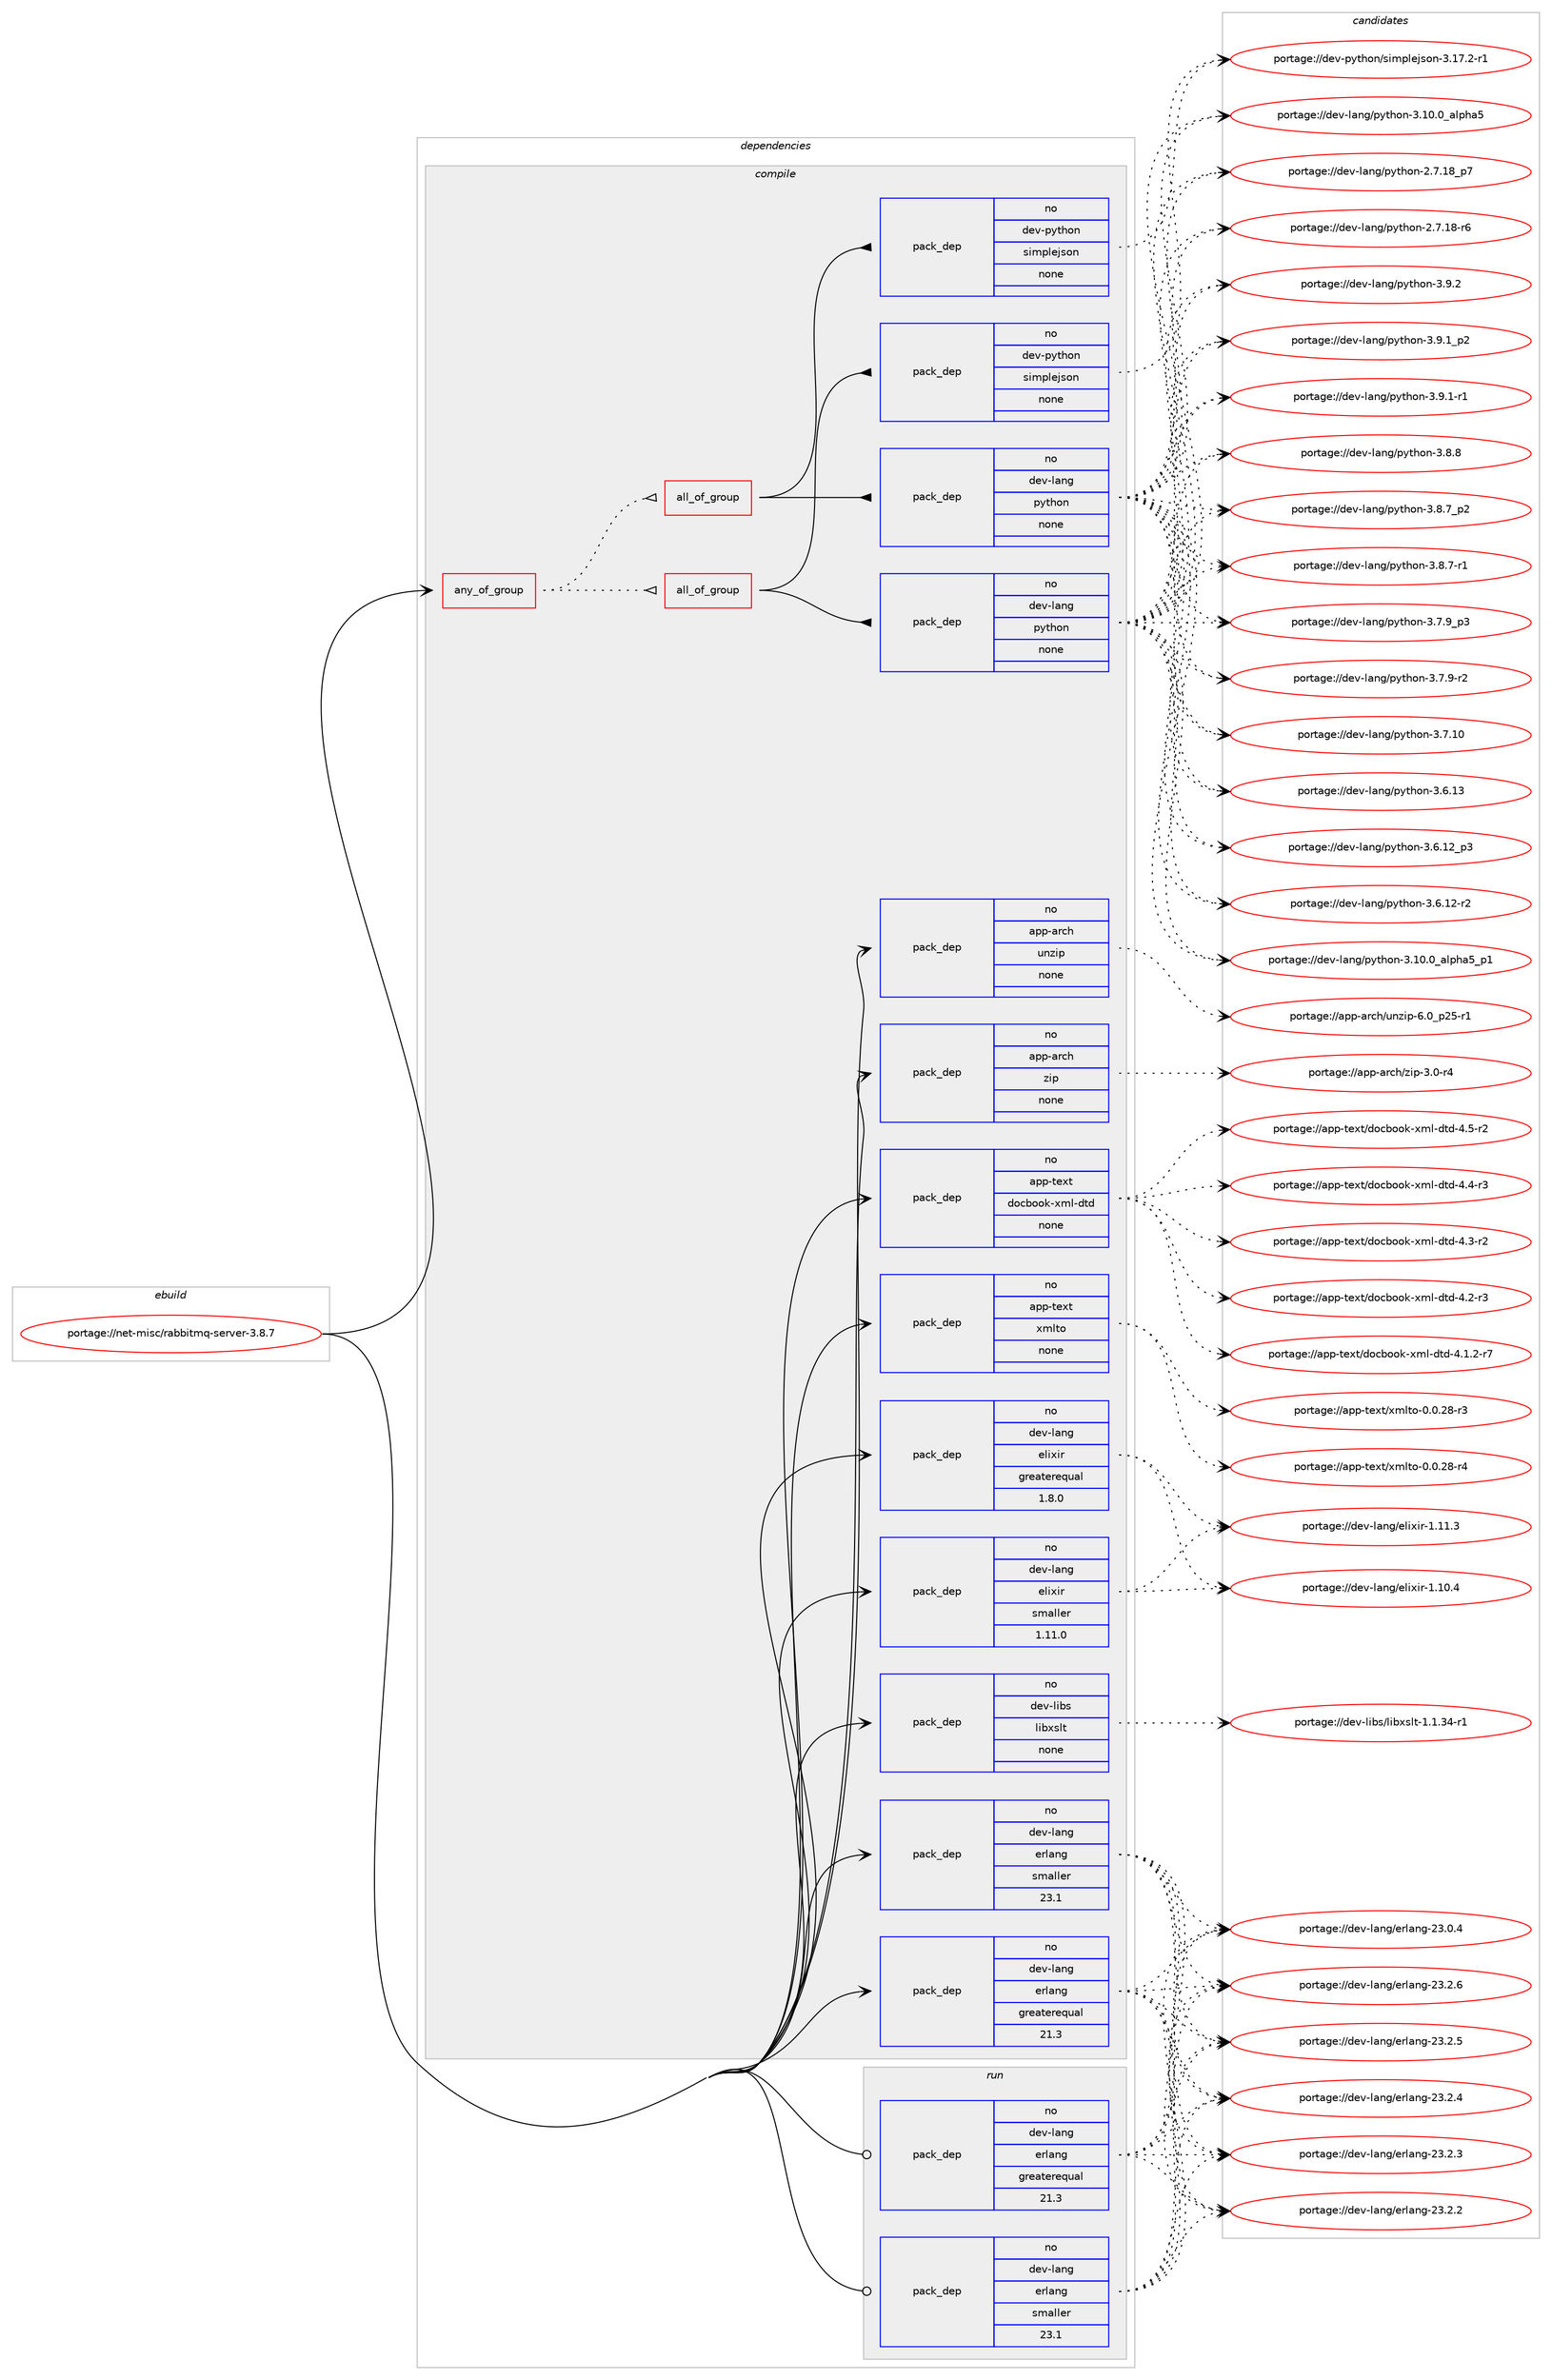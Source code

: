 digraph prolog {

# *************
# Graph options
# *************

newrank=true;
concentrate=true;
compound=true;
graph [rankdir=LR,fontname=Helvetica,fontsize=10,ranksep=1.5];#, ranksep=2.5, nodesep=0.2];
edge  [arrowhead=vee];
node  [fontname=Helvetica,fontsize=10];

# **********
# The ebuild
# **********

subgraph cluster_leftcol {
color=gray;
rank=same;
label=<<i>ebuild</i>>;
id [label="portage://net-misc/rabbitmq-server-3.8.7", color=red, width=4, href="../net-misc/rabbitmq-server-3.8.7.svg"];
}

# ****************
# The dependencies
# ****************

subgraph cluster_midcol {
color=gray;
label=<<i>dependencies</i>>;
subgraph cluster_compile {
fillcolor="#eeeeee";
style=filled;
label=<<i>compile</i>>;
subgraph any76 {
dependency7134 [label=<<TABLE BORDER="0" CELLBORDER="1" CELLSPACING="0" CELLPADDING="4"><TR><TD CELLPADDING="10">any_of_group</TD></TR></TABLE>>, shape=none, color=red];subgraph all12 {
dependency7135 [label=<<TABLE BORDER="0" CELLBORDER="1" CELLSPACING="0" CELLPADDING="4"><TR><TD CELLPADDING="10">all_of_group</TD></TR></TABLE>>, shape=none, color=red];subgraph pack5309 {
dependency7136 [label=<<TABLE BORDER="0" CELLBORDER="1" CELLSPACING="0" CELLPADDING="4" WIDTH="220"><TR><TD ROWSPAN="6" CELLPADDING="30">pack_dep</TD></TR><TR><TD WIDTH="110">no</TD></TR><TR><TD>dev-lang</TD></TR><TR><TD>python</TD></TR><TR><TD>none</TD></TR><TR><TD></TD></TR></TABLE>>, shape=none, color=blue];
}
dependency7135:e -> dependency7136:w [weight=20,style="solid",arrowhead="inv"];
subgraph pack5310 {
dependency7137 [label=<<TABLE BORDER="0" CELLBORDER="1" CELLSPACING="0" CELLPADDING="4" WIDTH="220"><TR><TD ROWSPAN="6" CELLPADDING="30">pack_dep</TD></TR><TR><TD WIDTH="110">no</TD></TR><TR><TD>dev-python</TD></TR><TR><TD>simplejson</TD></TR><TR><TD>none</TD></TR><TR><TD></TD></TR></TABLE>>, shape=none, color=blue];
}
dependency7135:e -> dependency7137:w [weight=20,style="solid",arrowhead="inv"];
}
dependency7134:e -> dependency7135:w [weight=20,style="dotted",arrowhead="oinv"];
subgraph all13 {
dependency7138 [label=<<TABLE BORDER="0" CELLBORDER="1" CELLSPACING="0" CELLPADDING="4"><TR><TD CELLPADDING="10">all_of_group</TD></TR></TABLE>>, shape=none, color=red];subgraph pack5311 {
dependency7139 [label=<<TABLE BORDER="0" CELLBORDER="1" CELLSPACING="0" CELLPADDING="4" WIDTH="220"><TR><TD ROWSPAN="6" CELLPADDING="30">pack_dep</TD></TR><TR><TD WIDTH="110">no</TD></TR><TR><TD>dev-lang</TD></TR><TR><TD>python</TD></TR><TR><TD>none</TD></TR><TR><TD></TD></TR></TABLE>>, shape=none, color=blue];
}
dependency7138:e -> dependency7139:w [weight=20,style="solid",arrowhead="inv"];
subgraph pack5312 {
dependency7140 [label=<<TABLE BORDER="0" CELLBORDER="1" CELLSPACING="0" CELLPADDING="4" WIDTH="220"><TR><TD ROWSPAN="6" CELLPADDING="30">pack_dep</TD></TR><TR><TD WIDTH="110">no</TD></TR><TR><TD>dev-python</TD></TR><TR><TD>simplejson</TD></TR><TR><TD>none</TD></TR><TR><TD></TD></TR></TABLE>>, shape=none, color=blue];
}
dependency7138:e -> dependency7140:w [weight=20,style="solid",arrowhead="inv"];
}
dependency7134:e -> dependency7138:w [weight=20,style="dotted",arrowhead="oinv"];
}
id:e -> dependency7134:w [weight=20,style="solid",arrowhead="vee"];
subgraph pack5313 {
dependency7141 [label=<<TABLE BORDER="0" CELLBORDER="1" CELLSPACING="0" CELLPADDING="4" WIDTH="220"><TR><TD ROWSPAN="6" CELLPADDING="30">pack_dep</TD></TR><TR><TD WIDTH="110">no</TD></TR><TR><TD>app-arch</TD></TR><TR><TD>unzip</TD></TR><TR><TD>none</TD></TR><TR><TD></TD></TR></TABLE>>, shape=none, color=blue];
}
id:e -> dependency7141:w [weight=20,style="solid",arrowhead="vee"];
subgraph pack5314 {
dependency7142 [label=<<TABLE BORDER="0" CELLBORDER="1" CELLSPACING="0" CELLPADDING="4" WIDTH="220"><TR><TD ROWSPAN="6" CELLPADDING="30">pack_dep</TD></TR><TR><TD WIDTH="110">no</TD></TR><TR><TD>app-arch</TD></TR><TR><TD>zip</TD></TR><TR><TD>none</TD></TR><TR><TD></TD></TR></TABLE>>, shape=none, color=blue];
}
id:e -> dependency7142:w [weight=20,style="solid",arrowhead="vee"];
subgraph pack5315 {
dependency7143 [label=<<TABLE BORDER="0" CELLBORDER="1" CELLSPACING="0" CELLPADDING="4" WIDTH="220"><TR><TD ROWSPAN="6" CELLPADDING="30">pack_dep</TD></TR><TR><TD WIDTH="110">no</TD></TR><TR><TD>app-text</TD></TR><TR><TD>docbook-xml-dtd</TD></TR><TR><TD>none</TD></TR><TR><TD></TD></TR></TABLE>>, shape=none, color=blue];
}
id:e -> dependency7143:w [weight=20,style="solid",arrowhead="vee"];
subgraph pack5316 {
dependency7144 [label=<<TABLE BORDER="0" CELLBORDER="1" CELLSPACING="0" CELLPADDING="4" WIDTH="220"><TR><TD ROWSPAN="6" CELLPADDING="30">pack_dep</TD></TR><TR><TD WIDTH="110">no</TD></TR><TR><TD>app-text</TD></TR><TR><TD>xmlto</TD></TR><TR><TD>none</TD></TR><TR><TD></TD></TR></TABLE>>, shape=none, color=blue];
}
id:e -> dependency7144:w [weight=20,style="solid",arrowhead="vee"];
subgraph pack5317 {
dependency7145 [label=<<TABLE BORDER="0" CELLBORDER="1" CELLSPACING="0" CELLPADDING="4" WIDTH="220"><TR><TD ROWSPAN="6" CELLPADDING="30">pack_dep</TD></TR><TR><TD WIDTH="110">no</TD></TR><TR><TD>dev-lang</TD></TR><TR><TD>elixir</TD></TR><TR><TD>greaterequal</TD></TR><TR><TD>1.8.0</TD></TR></TABLE>>, shape=none, color=blue];
}
id:e -> dependency7145:w [weight=20,style="solid",arrowhead="vee"];
subgraph pack5318 {
dependency7146 [label=<<TABLE BORDER="0" CELLBORDER="1" CELLSPACING="0" CELLPADDING="4" WIDTH="220"><TR><TD ROWSPAN="6" CELLPADDING="30">pack_dep</TD></TR><TR><TD WIDTH="110">no</TD></TR><TR><TD>dev-lang</TD></TR><TR><TD>elixir</TD></TR><TR><TD>smaller</TD></TR><TR><TD>1.11.0</TD></TR></TABLE>>, shape=none, color=blue];
}
id:e -> dependency7146:w [weight=20,style="solid",arrowhead="vee"];
subgraph pack5319 {
dependency7147 [label=<<TABLE BORDER="0" CELLBORDER="1" CELLSPACING="0" CELLPADDING="4" WIDTH="220"><TR><TD ROWSPAN="6" CELLPADDING="30">pack_dep</TD></TR><TR><TD WIDTH="110">no</TD></TR><TR><TD>dev-lang</TD></TR><TR><TD>erlang</TD></TR><TR><TD>greaterequal</TD></TR><TR><TD>21.3</TD></TR></TABLE>>, shape=none, color=blue];
}
id:e -> dependency7147:w [weight=20,style="solid",arrowhead="vee"];
subgraph pack5320 {
dependency7148 [label=<<TABLE BORDER="0" CELLBORDER="1" CELLSPACING="0" CELLPADDING="4" WIDTH="220"><TR><TD ROWSPAN="6" CELLPADDING="30">pack_dep</TD></TR><TR><TD WIDTH="110">no</TD></TR><TR><TD>dev-lang</TD></TR><TR><TD>erlang</TD></TR><TR><TD>smaller</TD></TR><TR><TD>23.1</TD></TR></TABLE>>, shape=none, color=blue];
}
id:e -> dependency7148:w [weight=20,style="solid",arrowhead="vee"];
subgraph pack5321 {
dependency7149 [label=<<TABLE BORDER="0" CELLBORDER="1" CELLSPACING="0" CELLPADDING="4" WIDTH="220"><TR><TD ROWSPAN="6" CELLPADDING="30">pack_dep</TD></TR><TR><TD WIDTH="110">no</TD></TR><TR><TD>dev-libs</TD></TR><TR><TD>libxslt</TD></TR><TR><TD>none</TD></TR><TR><TD></TD></TR></TABLE>>, shape=none, color=blue];
}
id:e -> dependency7149:w [weight=20,style="solid",arrowhead="vee"];
}
subgraph cluster_compileandrun {
fillcolor="#eeeeee";
style=filled;
label=<<i>compile and run</i>>;
}
subgraph cluster_run {
fillcolor="#eeeeee";
style=filled;
label=<<i>run</i>>;
subgraph pack5322 {
dependency7150 [label=<<TABLE BORDER="0" CELLBORDER="1" CELLSPACING="0" CELLPADDING="4" WIDTH="220"><TR><TD ROWSPAN="6" CELLPADDING="30">pack_dep</TD></TR><TR><TD WIDTH="110">no</TD></TR><TR><TD>dev-lang</TD></TR><TR><TD>erlang</TD></TR><TR><TD>greaterequal</TD></TR><TR><TD>21.3</TD></TR></TABLE>>, shape=none, color=blue];
}
id:e -> dependency7150:w [weight=20,style="solid",arrowhead="odot"];
subgraph pack5323 {
dependency7151 [label=<<TABLE BORDER="0" CELLBORDER="1" CELLSPACING="0" CELLPADDING="4" WIDTH="220"><TR><TD ROWSPAN="6" CELLPADDING="30">pack_dep</TD></TR><TR><TD WIDTH="110">no</TD></TR><TR><TD>dev-lang</TD></TR><TR><TD>erlang</TD></TR><TR><TD>smaller</TD></TR><TR><TD>23.1</TD></TR></TABLE>>, shape=none, color=blue];
}
id:e -> dependency7151:w [weight=20,style="solid",arrowhead="odot"];
}
}

# **************
# The candidates
# **************

subgraph cluster_choices {
rank=same;
color=gray;
label=<<i>candidates</i>>;

subgraph choice5309 {
color=black;
nodesep=1;
choice100101118451089711010347112121116104111110455146574650 [label="portage://dev-lang/python-3.9.2", color=red, width=4,href="../dev-lang/python-3.9.2.svg"];
choice1001011184510897110103471121211161041111104551465746499511250 [label="portage://dev-lang/python-3.9.1_p2", color=red, width=4,href="../dev-lang/python-3.9.1_p2.svg"];
choice1001011184510897110103471121211161041111104551465746494511449 [label="portage://dev-lang/python-3.9.1-r1", color=red, width=4,href="../dev-lang/python-3.9.1-r1.svg"];
choice100101118451089711010347112121116104111110455146564656 [label="portage://dev-lang/python-3.8.8", color=red, width=4,href="../dev-lang/python-3.8.8.svg"];
choice1001011184510897110103471121211161041111104551465646559511250 [label="portage://dev-lang/python-3.8.7_p2", color=red, width=4,href="../dev-lang/python-3.8.7_p2.svg"];
choice1001011184510897110103471121211161041111104551465646554511449 [label="portage://dev-lang/python-3.8.7-r1", color=red, width=4,href="../dev-lang/python-3.8.7-r1.svg"];
choice1001011184510897110103471121211161041111104551465546579511251 [label="portage://dev-lang/python-3.7.9_p3", color=red, width=4,href="../dev-lang/python-3.7.9_p3.svg"];
choice1001011184510897110103471121211161041111104551465546574511450 [label="portage://dev-lang/python-3.7.9-r2", color=red, width=4,href="../dev-lang/python-3.7.9-r2.svg"];
choice10010111845108971101034711212111610411111045514655464948 [label="portage://dev-lang/python-3.7.10", color=red, width=4,href="../dev-lang/python-3.7.10.svg"];
choice10010111845108971101034711212111610411111045514654464951 [label="portage://dev-lang/python-3.6.13", color=red, width=4,href="../dev-lang/python-3.6.13.svg"];
choice100101118451089711010347112121116104111110455146544649509511251 [label="portage://dev-lang/python-3.6.12_p3", color=red, width=4,href="../dev-lang/python-3.6.12_p3.svg"];
choice100101118451089711010347112121116104111110455146544649504511450 [label="portage://dev-lang/python-3.6.12-r2", color=red, width=4,href="../dev-lang/python-3.6.12-r2.svg"];
choice10010111845108971101034711212111610411111045514649484648959710811210497539511249 [label="portage://dev-lang/python-3.10.0_alpha5_p1", color=red, width=4,href="../dev-lang/python-3.10.0_alpha5_p1.svg"];
choice1001011184510897110103471121211161041111104551464948464895971081121049753 [label="portage://dev-lang/python-3.10.0_alpha5", color=red, width=4,href="../dev-lang/python-3.10.0_alpha5.svg"];
choice100101118451089711010347112121116104111110455046554649569511255 [label="portage://dev-lang/python-2.7.18_p7", color=red, width=4,href="../dev-lang/python-2.7.18_p7.svg"];
choice100101118451089711010347112121116104111110455046554649564511454 [label="portage://dev-lang/python-2.7.18-r6", color=red, width=4,href="../dev-lang/python-2.7.18-r6.svg"];
dependency7136:e -> choice100101118451089711010347112121116104111110455146574650:w [style=dotted,weight="100"];
dependency7136:e -> choice1001011184510897110103471121211161041111104551465746499511250:w [style=dotted,weight="100"];
dependency7136:e -> choice1001011184510897110103471121211161041111104551465746494511449:w [style=dotted,weight="100"];
dependency7136:e -> choice100101118451089711010347112121116104111110455146564656:w [style=dotted,weight="100"];
dependency7136:e -> choice1001011184510897110103471121211161041111104551465646559511250:w [style=dotted,weight="100"];
dependency7136:e -> choice1001011184510897110103471121211161041111104551465646554511449:w [style=dotted,weight="100"];
dependency7136:e -> choice1001011184510897110103471121211161041111104551465546579511251:w [style=dotted,weight="100"];
dependency7136:e -> choice1001011184510897110103471121211161041111104551465546574511450:w [style=dotted,weight="100"];
dependency7136:e -> choice10010111845108971101034711212111610411111045514655464948:w [style=dotted,weight="100"];
dependency7136:e -> choice10010111845108971101034711212111610411111045514654464951:w [style=dotted,weight="100"];
dependency7136:e -> choice100101118451089711010347112121116104111110455146544649509511251:w [style=dotted,weight="100"];
dependency7136:e -> choice100101118451089711010347112121116104111110455146544649504511450:w [style=dotted,weight="100"];
dependency7136:e -> choice10010111845108971101034711212111610411111045514649484648959710811210497539511249:w [style=dotted,weight="100"];
dependency7136:e -> choice1001011184510897110103471121211161041111104551464948464895971081121049753:w [style=dotted,weight="100"];
dependency7136:e -> choice100101118451089711010347112121116104111110455046554649569511255:w [style=dotted,weight="100"];
dependency7136:e -> choice100101118451089711010347112121116104111110455046554649564511454:w [style=dotted,weight="100"];
}
subgraph choice5310 {
color=black;
nodesep=1;
choice1001011184511212111610411111047115105109112108101106115111110455146495546504511449 [label="portage://dev-python/simplejson-3.17.2-r1", color=red, width=4,href="../dev-python/simplejson-3.17.2-r1.svg"];
dependency7137:e -> choice1001011184511212111610411111047115105109112108101106115111110455146495546504511449:w [style=dotted,weight="100"];
}
subgraph choice5311 {
color=black;
nodesep=1;
choice100101118451089711010347112121116104111110455146574650 [label="portage://dev-lang/python-3.9.2", color=red, width=4,href="../dev-lang/python-3.9.2.svg"];
choice1001011184510897110103471121211161041111104551465746499511250 [label="portage://dev-lang/python-3.9.1_p2", color=red, width=4,href="../dev-lang/python-3.9.1_p2.svg"];
choice1001011184510897110103471121211161041111104551465746494511449 [label="portage://dev-lang/python-3.9.1-r1", color=red, width=4,href="../dev-lang/python-3.9.1-r1.svg"];
choice100101118451089711010347112121116104111110455146564656 [label="portage://dev-lang/python-3.8.8", color=red, width=4,href="../dev-lang/python-3.8.8.svg"];
choice1001011184510897110103471121211161041111104551465646559511250 [label="portage://dev-lang/python-3.8.7_p2", color=red, width=4,href="../dev-lang/python-3.8.7_p2.svg"];
choice1001011184510897110103471121211161041111104551465646554511449 [label="portage://dev-lang/python-3.8.7-r1", color=red, width=4,href="../dev-lang/python-3.8.7-r1.svg"];
choice1001011184510897110103471121211161041111104551465546579511251 [label="portage://dev-lang/python-3.7.9_p3", color=red, width=4,href="../dev-lang/python-3.7.9_p3.svg"];
choice1001011184510897110103471121211161041111104551465546574511450 [label="portage://dev-lang/python-3.7.9-r2", color=red, width=4,href="../dev-lang/python-3.7.9-r2.svg"];
choice10010111845108971101034711212111610411111045514655464948 [label="portage://dev-lang/python-3.7.10", color=red, width=4,href="../dev-lang/python-3.7.10.svg"];
choice10010111845108971101034711212111610411111045514654464951 [label="portage://dev-lang/python-3.6.13", color=red, width=4,href="../dev-lang/python-3.6.13.svg"];
choice100101118451089711010347112121116104111110455146544649509511251 [label="portage://dev-lang/python-3.6.12_p3", color=red, width=4,href="../dev-lang/python-3.6.12_p3.svg"];
choice100101118451089711010347112121116104111110455146544649504511450 [label="portage://dev-lang/python-3.6.12-r2", color=red, width=4,href="../dev-lang/python-3.6.12-r2.svg"];
choice10010111845108971101034711212111610411111045514649484648959710811210497539511249 [label="portage://dev-lang/python-3.10.0_alpha5_p1", color=red, width=4,href="../dev-lang/python-3.10.0_alpha5_p1.svg"];
choice1001011184510897110103471121211161041111104551464948464895971081121049753 [label="portage://dev-lang/python-3.10.0_alpha5", color=red, width=4,href="../dev-lang/python-3.10.0_alpha5.svg"];
choice100101118451089711010347112121116104111110455046554649569511255 [label="portage://dev-lang/python-2.7.18_p7", color=red, width=4,href="../dev-lang/python-2.7.18_p7.svg"];
choice100101118451089711010347112121116104111110455046554649564511454 [label="portage://dev-lang/python-2.7.18-r6", color=red, width=4,href="../dev-lang/python-2.7.18-r6.svg"];
dependency7139:e -> choice100101118451089711010347112121116104111110455146574650:w [style=dotted,weight="100"];
dependency7139:e -> choice1001011184510897110103471121211161041111104551465746499511250:w [style=dotted,weight="100"];
dependency7139:e -> choice1001011184510897110103471121211161041111104551465746494511449:w [style=dotted,weight="100"];
dependency7139:e -> choice100101118451089711010347112121116104111110455146564656:w [style=dotted,weight="100"];
dependency7139:e -> choice1001011184510897110103471121211161041111104551465646559511250:w [style=dotted,weight="100"];
dependency7139:e -> choice1001011184510897110103471121211161041111104551465646554511449:w [style=dotted,weight="100"];
dependency7139:e -> choice1001011184510897110103471121211161041111104551465546579511251:w [style=dotted,weight="100"];
dependency7139:e -> choice1001011184510897110103471121211161041111104551465546574511450:w [style=dotted,weight="100"];
dependency7139:e -> choice10010111845108971101034711212111610411111045514655464948:w [style=dotted,weight="100"];
dependency7139:e -> choice10010111845108971101034711212111610411111045514654464951:w [style=dotted,weight="100"];
dependency7139:e -> choice100101118451089711010347112121116104111110455146544649509511251:w [style=dotted,weight="100"];
dependency7139:e -> choice100101118451089711010347112121116104111110455146544649504511450:w [style=dotted,weight="100"];
dependency7139:e -> choice10010111845108971101034711212111610411111045514649484648959710811210497539511249:w [style=dotted,weight="100"];
dependency7139:e -> choice1001011184510897110103471121211161041111104551464948464895971081121049753:w [style=dotted,weight="100"];
dependency7139:e -> choice100101118451089711010347112121116104111110455046554649569511255:w [style=dotted,weight="100"];
dependency7139:e -> choice100101118451089711010347112121116104111110455046554649564511454:w [style=dotted,weight="100"];
}
subgraph choice5312 {
color=black;
nodesep=1;
choice1001011184511212111610411111047115105109112108101106115111110455146495546504511449 [label="portage://dev-python/simplejson-3.17.2-r1", color=red, width=4,href="../dev-python/simplejson-3.17.2-r1.svg"];
dependency7140:e -> choice1001011184511212111610411111047115105109112108101106115111110455146495546504511449:w [style=dotted,weight="100"];
}
subgraph choice5313 {
color=black;
nodesep=1;
choice9711211245971149910447117110122105112455446489511250534511449 [label="portage://app-arch/unzip-6.0_p25-r1", color=red, width=4,href="../app-arch/unzip-6.0_p25-r1.svg"];
dependency7141:e -> choice9711211245971149910447117110122105112455446489511250534511449:w [style=dotted,weight="100"];
}
subgraph choice5314 {
color=black;
nodesep=1;
choice9711211245971149910447122105112455146484511452 [label="portage://app-arch/zip-3.0-r4", color=red, width=4,href="../app-arch/zip-3.0-r4.svg"];
dependency7142:e -> choice9711211245971149910447122105112455146484511452:w [style=dotted,weight="100"];
}
subgraph choice5315 {
color=black;
nodesep=1;
choice97112112451161011201164710011199981111111074512010910845100116100455246534511450 [label="portage://app-text/docbook-xml-dtd-4.5-r2", color=red, width=4,href="../app-text/docbook-xml-dtd-4.5-r2.svg"];
choice97112112451161011201164710011199981111111074512010910845100116100455246524511451 [label="portage://app-text/docbook-xml-dtd-4.4-r3", color=red, width=4,href="../app-text/docbook-xml-dtd-4.4-r3.svg"];
choice97112112451161011201164710011199981111111074512010910845100116100455246514511450 [label="portage://app-text/docbook-xml-dtd-4.3-r2", color=red, width=4,href="../app-text/docbook-xml-dtd-4.3-r2.svg"];
choice97112112451161011201164710011199981111111074512010910845100116100455246504511451 [label="portage://app-text/docbook-xml-dtd-4.2-r3", color=red, width=4,href="../app-text/docbook-xml-dtd-4.2-r3.svg"];
choice971121124511610112011647100111999811111110745120109108451001161004552464946504511455 [label="portage://app-text/docbook-xml-dtd-4.1.2-r7", color=red, width=4,href="../app-text/docbook-xml-dtd-4.1.2-r7.svg"];
dependency7143:e -> choice97112112451161011201164710011199981111111074512010910845100116100455246534511450:w [style=dotted,weight="100"];
dependency7143:e -> choice97112112451161011201164710011199981111111074512010910845100116100455246524511451:w [style=dotted,weight="100"];
dependency7143:e -> choice97112112451161011201164710011199981111111074512010910845100116100455246514511450:w [style=dotted,weight="100"];
dependency7143:e -> choice97112112451161011201164710011199981111111074512010910845100116100455246504511451:w [style=dotted,weight="100"];
dependency7143:e -> choice971121124511610112011647100111999811111110745120109108451001161004552464946504511455:w [style=dotted,weight="100"];
}
subgraph choice5316 {
color=black;
nodesep=1;
choice971121124511610112011647120109108116111454846484650564511452 [label="portage://app-text/xmlto-0.0.28-r4", color=red, width=4,href="../app-text/xmlto-0.0.28-r4.svg"];
choice971121124511610112011647120109108116111454846484650564511451 [label="portage://app-text/xmlto-0.0.28-r3", color=red, width=4,href="../app-text/xmlto-0.0.28-r3.svg"];
dependency7144:e -> choice971121124511610112011647120109108116111454846484650564511452:w [style=dotted,weight="100"];
dependency7144:e -> choice971121124511610112011647120109108116111454846484650564511451:w [style=dotted,weight="100"];
}
subgraph choice5317 {
color=black;
nodesep=1;
choice10010111845108971101034710110810512010511445494649494651 [label="portage://dev-lang/elixir-1.11.3", color=red, width=4,href="../dev-lang/elixir-1.11.3.svg"];
choice10010111845108971101034710110810512010511445494649484652 [label="portage://dev-lang/elixir-1.10.4", color=red, width=4,href="../dev-lang/elixir-1.10.4.svg"];
dependency7145:e -> choice10010111845108971101034710110810512010511445494649494651:w [style=dotted,weight="100"];
dependency7145:e -> choice10010111845108971101034710110810512010511445494649484652:w [style=dotted,weight="100"];
}
subgraph choice5318 {
color=black;
nodesep=1;
choice10010111845108971101034710110810512010511445494649494651 [label="portage://dev-lang/elixir-1.11.3", color=red, width=4,href="../dev-lang/elixir-1.11.3.svg"];
choice10010111845108971101034710110810512010511445494649484652 [label="portage://dev-lang/elixir-1.10.4", color=red, width=4,href="../dev-lang/elixir-1.10.4.svg"];
dependency7146:e -> choice10010111845108971101034710110810512010511445494649494651:w [style=dotted,weight="100"];
dependency7146:e -> choice10010111845108971101034710110810512010511445494649484652:w [style=dotted,weight="100"];
}
subgraph choice5319 {
color=black;
nodesep=1;
choice1001011184510897110103471011141089711010345505146504654 [label="portage://dev-lang/erlang-23.2.6", color=red, width=4,href="../dev-lang/erlang-23.2.6.svg"];
choice1001011184510897110103471011141089711010345505146504653 [label="portage://dev-lang/erlang-23.2.5", color=red, width=4,href="../dev-lang/erlang-23.2.5.svg"];
choice1001011184510897110103471011141089711010345505146504652 [label="portage://dev-lang/erlang-23.2.4", color=red, width=4,href="../dev-lang/erlang-23.2.4.svg"];
choice1001011184510897110103471011141089711010345505146504651 [label="portage://dev-lang/erlang-23.2.3", color=red, width=4,href="../dev-lang/erlang-23.2.3.svg"];
choice1001011184510897110103471011141089711010345505146504650 [label="portage://dev-lang/erlang-23.2.2", color=red, width=4,href="../dev-lang/erlang-23.2.2.svg"];
choice1001011184510897110103471011141089711010345505146484652 [label="portage://dev-lang/erlang-23.0.4", color=red, width=4,href="../dev-lang/erlang-23.0.4.svg"];
dependency7147:e -> choice1001011184510897110103471011141089711010345505146504654:w [style=dotted,weight="100"];
dependency7147:e -> choice1001011184510897110103471011141089711010345505146504653:w [style=dotted,weight="100"];
dependency7147:e -> choice1001011184510897110103471011141089711010345505146504652:w [style=dotted,weight="100"];
dependency7147:e -> choice1001011184510897110103471011141089711010345505146504651:w [style=dotted,weight="100"];
dependency7147:e -> choice1001011184510897110103471011141089711010345505146504650:w [style=dotted,weight="100"];
dependency7147:e -> choice1001011184510897110103471011141089711010345505146484652:w [style=dotted,weight="100"];
}
subgraph choice5320 {
color=black;
nodesep=1;
choice1001011184510897110103471011141089711010345505146504654 [label="portage://dev-lang/erlang-23.2.6", color=red, width=4,href="../dev-lang/erlang-23.2.6.svg"];
choice1001011184510897110103471011141089711010345505146504653 [label="portage://dev-lang/erlang-23.2.5", color=red, width=4,href="../dev-lang/erlang-23.2.5.svg"];
choice1001011184510897110103471011141089711010345505146504652 [label="portage://dev-lang/erlang-23.2.4", color=red, width=4,href="../dev-lang/erlang-23.2.4.svg"];
choice1001011184510897110103471011141089711010345505146504651 [label="portage://dev-lang/erlang-23.2.3", color=red, width=4,href="../dev-lang/erlang-23.2.3.svg"];
choice1001011184510897110103471011141089711010345505146504650 [label="portage://dev-lang/erlang-23.2.2", color=red, width=4,href="../dev-lang/erlang-23.2.2.svg"];
choice1001011184510897110103471011141089711010345505146484652 [label="portage://dev-lang/erlang-23.0.4", color=red, width=4,href="../dev-lang/erlang-23.0.4.svg"];
dependency7148:e -> choice1001011184510897110103471011141089711010345505146504654:w [style=dotted,weight="100"];
dependency7148:e -> choice1001011184510897110103471011141089711010345505146504653:w [style=dotted,weight="100"];
dependency7148:e -> choice1001011184510897110103471011141089711010345505146504652:w [style=dotted,weight="100"];
dependency7148:e -> choice1001011184510897110103471011141089711010345505146504651:w [style=dotted,weight="100"];
dependency7148:e -> choice1001011184510897110103471011141089711010345505146504650:w [style=dotted,weight="100"];
dependency7148:e -> choice1001011184510897110103471011141089711010345505146484652:w [style=dotted,weight="100"];
}
subgraph choice5321 {
color=black;
nodesep=1;
choice10010111845108105981154710810598120115108116454946494651524511449 [label="portage://dev-libs/libxslt-1.1.34-r1", color=red, width=4,href="../dev-libs/libxslt-1.1.34-r1.svg"];
dependency7149:e -> choice10010111845108105981154710810598120115108116454946494651524511449:w [style=dotted,weight="100"];
}
subgraph choice5322 {
color=black;
nodesep=1;
choice1001011184510897110103471011141089711010345505146504654 [label="portage://dev-lang/erlang-23.2.6", color=red, width=4,href="../dev-lang/erlang-23.2.6.svg"];
choice1001011184510897110103471011141089711010345505146504653 [label="portage://dev-lang/erlang-23.2.5", color=red, width=4,href="../dev-lang/erlang-23.2.5.svg"];
choice1001011184510897110103471011141089711010345505146504652 [label="portage://dev-lang/erlang-23.2.4", color=red, width=4,href="../dev-lang/erlang-23.2.4.svg"];
choice1001011184510897110103471011141089711010345505146504651 [label="portage://dev-lang/erlang-23.2.3", color=red, width=4,href="../dev-lang/erlang-23.2.3.svg"];
choice1001011184510897110103471011141089711010345505146504650 [label="portage://dev-lang/erlang-23.2.2", color=red, width=4,href="../dev-lang/erlang-23.2.2.svg"];
choice1001011184510897110103471011141089711010345505146484652 [label="portage://dev-lang/erlang-23.0.4", color=red, width=4,href="../dev-lang/erlang-23.0.4.svg"];
dependency7150:e -> choice1001011184510897110103471011141089711010345505146504654:w [style=dotted,weight="100"];
dependency7150:e -> choice1001011184510897110103471011141089711010345505146504653:w [style=dotted,weight="100"];
dependency7150:e -> choice1001011184510897110103471011141089711010345505146504652:w [style=dotted,weight="100"];
dependency7150:e -> choice1001011184510897110103471011141089711010345505146504651:w [style=dotted,weight="100"];
dependency7150:e -> choice1001011184510897110103471011141089711010345505146504650:w [style=dotted,weight="100"];
dependency7150:e -> choice1001011184510897110103471011141089711010345505146484652:w [style=dotted,weight="100"];
}
subgraph choice5323 {
color=black;
nodesep=1;
choice1001011184510897110103471011141089711010345505146504654 [label="portage://dev-lang/erlang-23.2.6", color=red, width=4,href="../dev-lang/erlang-23.2.6.svg"];
choice1001011184510897110103471011141089711010345505146504653 [label="portage://dev-lang/erlang-23.2.5", color=red, width=4,href="../dev-lang/erlang-23.2.5.svg"];
choice1001011184510897110103471011141089711010345505146504652 [label="portage://dev-lang/erlang-23.2.4", color=red, width=4,href="../dev-lang/erlang-23.2.4.svg"];
choice1001011184510897110103471011141089711010345505146504651 [label="portage://dev-lang/erlang-23.2.3", color=red, width=4,href="../dev-lang/erlang-23.2.3.svg"];
choice1001011184510897110103471011141089711010345505146504650 [label="portage://dev-lang/erlang-23.2.2", color=red, width=4,href="../dev-lang/erlang-23.2.2.svg"];
choice1001011184510897110103471011141089711010345505146484652 [label="portage://dev-lang/erlang-23.0.4", color=red, width=4,href="../dev-lang/erlang-23.0.4.svg"];
dependency7151:e -> choice1001011184510897110103471011141089711010345505146504654:w [style=dotted,weight="100"];
dependency7151:e -> choice1001011184510897110103471011141089711010345505146504653:w [style=dotted,weight="100"];
dependency7151:e -> choice1001011184510897110103471011141089711010345505146504652:w [style=dotted,weight="100"];
dependency7151:e -> choice1001011184510897110103471011141089711010345505146504651:w [style=dotted,weight="100"];
dependency7151:e -> choice1001011184510897110103471011141089711010345505146504650:w [style=dotted,weight="100"];
dependency7151:e -> choice1001011184510897110103471011141089711010345505146484652:w [style=dotted,weight="100"];
}
}

}
